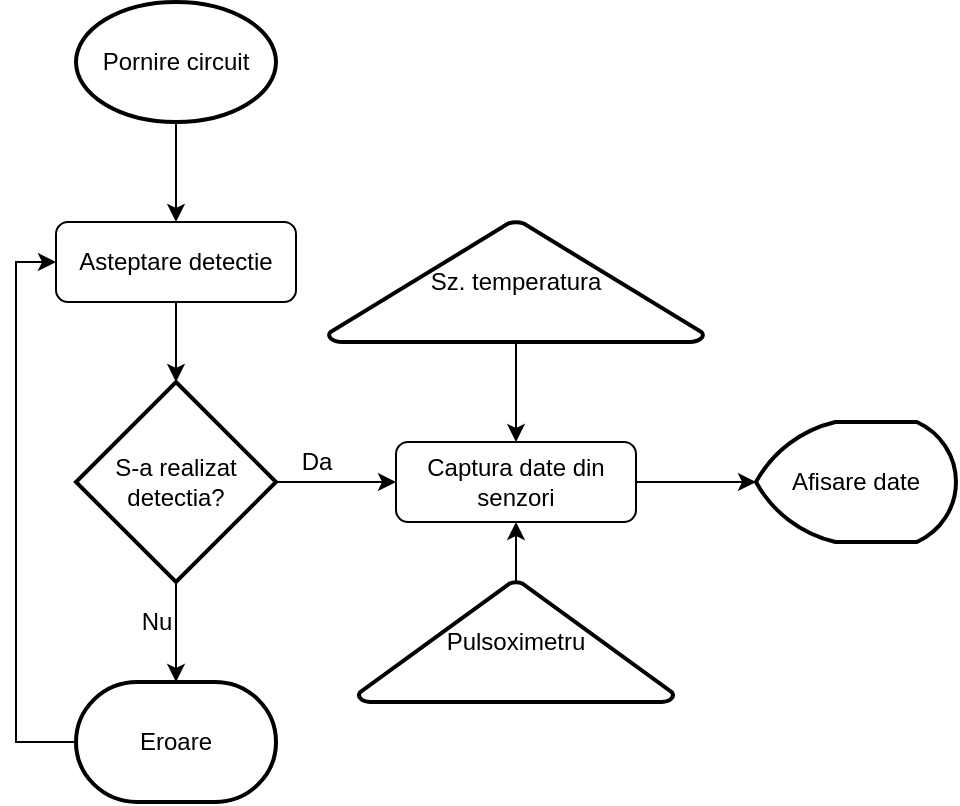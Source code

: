 <mxfile version="13.9.3" type="device"><diagram id="C5RBs43oDa-KdzZeNtuy" name="Page-1"><mxGraphModel dx="460" dy="752" grid="1" gridSize="10" guides="1" tooltips="1" connect="1" arrows="1" fold="1" page="1" pageScale="1" pageWidth="827" pageHeight="1169" math="0" shadow="0"><root><mxCell id="WIyWlLk6GJQsqaUBKTNV-0"/><mxCell id="WIyWlLk6GJQsqaUBKTNV-1" parent="WIyWlLk6GJQsqaUBKTNV-0"/><mxCell id="sDMdxGLgtII6PGOqrtr9-11" style="edgeStyle=orthogonalEdgeStyle;rounded=0;orthogonalLoop=1;jettySize=auto;html=1;exitX=0.5;exitY=1;exitDx=0;exitDy=0;entryX=0.5;entryY=0;entryDx=0;entryDy=0;entryPerimeter=0;" edge="1" parent="WIyWlLk6GJQsqaUBKTNV-1" source="sDMdxGLgtII6PGOqrtr9-1" target="sDMdxGLgtII6PGOqrtr9-2"><mxGeometry relative="1" as="geometry"/></mxCell><mxCell id="sDMdxGLgtII6PGOqrtr9-1" value="Asteptare detectie" style="rounded=1;whiteSpace=wrap;html=1;fontSize=12;glass=0;strokeWidth=1;shadow=0;" vertex="1" parent="WIyWlLk6GJQsqaUBKTNV-1"><mxGeometry x="160" y="170" width="120" height="40" as="geometry"/></mxCell><mxCell id="sDMdxGLgtII6PGOqrtr9-7" style="edgeStyle=orthogonalEdgeStyle;rounded=0;orthogonalLoop=1;jettySize=auto;html=1;exitX=0.5;exitY=1;exitDx=0;exitDy=0;exitPerimeter=0;" edge="1" parent="WIyWlLk6GJQsqaUBKTNV-1" source="sDMdxGLgtII6PGOqrtr9-2" target="sDMdxGLgtII6PGOqrtr9-6"><mxGeometry relative="1" as="geometry"/></mxCell><mxCell id="sDMdxGLgtII6PGOqrtr9-8" style="edgeStyle=orthogonalEdgeStyle;rounded=0;orthogonalLoop=1;jettySize=auto;html=1;exitX=1;exitY=0.5;exitDx=0;exitDy=0;exitPerimeter=0;" edge="1" parent="WIyWlLk6GJQsqaUBKTNV-1" source="sDMdxGLgtII6PGOqrtr9-2" target="sDMdxGLgtII6PGOqrtr9-3"><mxGeometry relative="1" as="geometry"/></mxCell><mxCell id="sDMdxGLgtII6PGOqrtr9-2" value="S-a realizat detectia?" style="strokeWidth=2;html=1;shape=mxgraph.flowchart.decision;whiteSpace=wrap;" vertex="1" parent="WIyWlLk6GJQsqaUBKTNV-1"><mxGeometry x="170" y="250" width="100" height="100" as="geometry"/></mxCell><mxCell id="sDMdxGLgtII6PGOqrtr9-13" style="edgeStyle=orthogonalEdgeStyle;rounded=0;orthogonalLoop=1;jettySize=auto;html=1;exitX=1;exitY=0.5;exitDx=0;exitDy=0;entryX=0;entryY=0.5;entryDx=0;entryDy=0;entryPerimeter=0;" edge="1" parent="WIyWlLk6GJQsqaUBKTNV-1" source="sDMdxGLgtII6PGOqrtr9-3" target="sDMdxGLgtII6PGOqrtr9-5"><mxGeometry relative="1" as="geometry"/></mxCell><mxCell id="sDMdxGLgtII6PGOqrtr9-3" value="Captura date din senzori" style="rounded=1;whiteSpace=wrap;html=1;fontSize=12;glass=0;strokeWidth=1;shadow=0;" vertex="1" parent="WIyWlLk6GJQsqaUBKTNV-1"><mxGeometry x="330" y="280" width="120" height="40" as="geometry"/></mxCell><mxCell id="sDMdxGLgtII6PGOqrtr9-5" value="Afisare date" style="strokeWidth=2;html=1;shape=mxgraph.flowchart.display;whiteSpace=wrap;" vertex="1" parent="WIyWlLk6GJQsqaUBKTNV-1"><mxGeometry x="510" y="270" width="100" height="60" as="geometry"/></mxCell><mxCell id="sDMdxGLgtII6PGOqrtr9-10" style="edgeStyle=orthogonalEdgeStyle;rounded=0;orthogonalLoop=1;jettySize=auto;html=1;exitX=0;exitY=0.5;exitDx=0;exitDy=0;exitPerimeter=0;entryX=0;entryY=0.5;entryDx=0;entryDy=0;" edge="1" parent="WIyWlLk6GJQsqaUBKTNV-1" source="sDMdxGLgtII6PGOqrtr9-6" target="sDMdxGLgtII6PGOqrtr9-1"><mxGeometry relative="1" as="geometry"/></mxCell><mxCell id="sDMdxGLgtII6PGOqrtr9-6" value="Eroare" style="strokeWidth=2;html=1;shape=mxgraph.flowchart.terminator;whiteSpace=wrap;" vertex="1" parent="WIyWlLk6GJQsqaUBKTNV-1"><mxGeometry x="170" y="400" width="100" height="60" as="geometry"/></mxCell><mxCell id="sDMdxGLgtII6PGOqrtr9-9" value="Nu" style="text;html=1;align=center;verticalAlign=middle;resizable=0;points=[];autosize=1;" vertex="1" parent="WIyWlLk6GJQsqaUBKTNV-1"><mxGeometry x="195" y="360" width="30" height="20" as="geometry"/></mxCell><mxCell id="sDMdxGLgtII6PGOqrtr9-12" value="Da" style="text;html=1;align=center;verticalAlign=middle;resizable=0;points=[];autosize=1;" vertex="1" parent="WIyWlLk6GJQsqaUBKTNV-1"><mxGeometry x="275" y="280" width="30" height="20" as="geometry"/></mxCell><mxCell id="sDMdxGLgtII6PGOqrtr9-15" style="edgeStyle=orthogonalEdgeStyle;rounded=0;orthogonalLoop=1;jettySize=auto;html=1;exitX=0.5;exitY=1;exitDx=0;exitDy=0;exitPerimeter=0;entryX=0.5;entryY=0;entryDx=0;entryDy=0;" edge="1" parent="WIyWlLk6GJQsqaUBKTNV-1" source="sDMdxGLgtII6PGOqrtr9-14" target="sDMdxGLgtII6PGOqrtr9-1"><mxGeometry relative="1" as="geometry"/></mxCell><mxCell id="sDMdxGLgtII6PGOqrtr9-14" value="Pornire circuit" style="strokeWidth=2;html=1;shape=mxgraph.flowchart.start_1;whiteSpace=wrap;" vertex="1" parent="WIyWlLk6GJQsqaUBKTNV-1"><mxGeometry x="170" y="60" width="100" height="60" as="geometry"/></mxCell><mxCell id="sDMdxGLgtII6PGOqrtr9-21" style="edgeStyle=orthogonalEdgeStyle;rounded=0;orthogonalLoop=1;jettySize=auto;html=1;exitX=0.5;exitY=1;exitDx=0;exitDy=0;exitPerimeter=0;entryX=0.5;entryY=0;entryDx=0;entryDy=0;" edge="1" parent="WIyWlLk6GJQsqaUBKTNV-1" source="sDMdxGLgtII6PGOqrtr9-16" target="sDMdxGLgtII6PGOqrtr9-3"><mxGeometry relative="1" as="geometry"/></mxCell><mxCell id="sDMdxGLgtII6PGOqrtr9-16" value="Sz. temperatura" style="strokeWidth=2;html=1;shape=mxgraph.flowchart.extract_or_measurement;whiteSpace=wrap;" vertex="1" parent="WIyWlLk6GJQsqaUBKTNV-1"><mxGeometry x="296.25" y="170" width="187.5" height="60" as="geometry"/></mxCell><mxCell id="sDMdxGLgtII6PGOqrtr9-20" style="edgeStyle=orthogonalEdgeStyle;rounded=0;orthogonalLoop=1;jettySize=auto;html=1;exitX=0.5;exitY=0;exitDx=0;exitDy=0;exitPerimeter=0;entryX=0.5;entryY=1;entryDx=0;entryDy=0;" edge="1" parent="WIyWlLk6GJQsqaUBKTNV-1" source="sDMdxGLgtII6PGOqrtr9-17" target="sDMdxGLgtII6PGOqrtr9-3"><mxGeometry relative="1" as="geometry"/></mxCell><mxCell id="sDMdxGLgtII6PGOqrtr9-17" value="Pulsoximetru" style="strokeWidth=2;html=1;shape=mxgraph.flowchart.extract_or_measurement;whiteSpace=wrap;" vertex="1" parent="WIyWlLk6GJQsqaUBKTNV-1"><mxGeometry x="311.25" y="350" width="157.5" height="60" as="geometry"/></mxCell></root></mxGraphModel></diagram></mxfile>